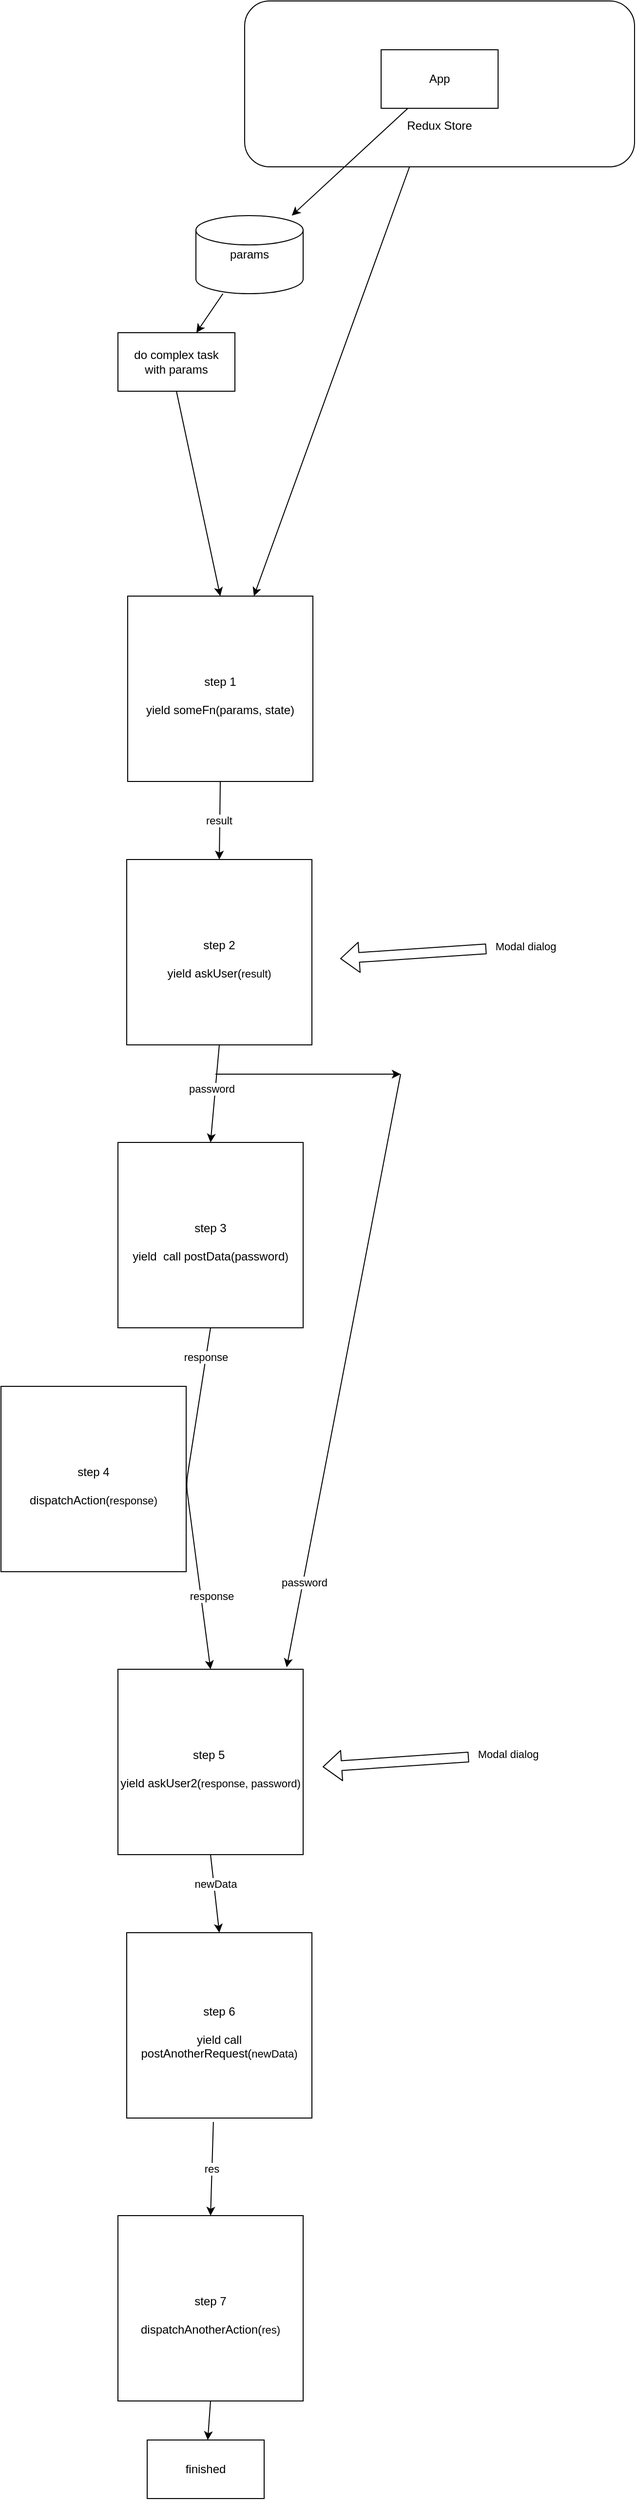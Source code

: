 <mxfile version="13.5.5" type="github">
  <diagram id="ll1BQwkAOmD08CVlKG9A" name="Page-1">
    <mxGraphModel dx="2008" dy="704" grid="1" gridSize="10" guides="1" tooltips="1" connect="1" arrows="1" fold="1" page="1" pageScale="1" pageWidth="827" pageHeight="1169" math="0" shadow="0">
      <root>
        <mxCell id="0" />
        <mxCell id="1" parent="0" />
        <mxCell id="WIp4-yLSJ7CVmImQep6d-4" value="&lt;br&gt;&lt;br&gt;&lt;br&gt;&lt;br&gt;&lt;br&gt;&lt;br&gt;Redux Store" style="rounded=1;whiteSpace=wrap;html=1;" vertex="1" parent="1">
          <mxGeometry x="220" y="30" width="400" height="170" as="geometry" />
        </mxCell>
        <mxCell id="WIp4-yLSJ7CVmImQep6d-3" value="App" style="rounded=0;whiteSpace=wrap;html=1;" vertex="1" parent="1">
          <mxGeometry x="360" y="80" width="120" height="60" as="geometry" />
        </mxCell>
        <mxCell id="WIp4-yLSJ7CVmImQep6d-6" value="" style="endArrow=classic;html=1;" edge="1" parent="1" source="WIp4-yLSJ7CVmImQep6d-9" target="WIp4-yLSJ7CVmImQep6d-7">
          <mxGeometry width="50" height="50" relative="1" as="geometry">
            <mxPoint x="390" y="340" as="sourcePoint" />
            <mxPoint x="160" y="280" as="targetPoint" />
          </mxGeometry>
        </mxCell>
        <mxCell id="WIp4-yLSJ7CVmImQep6d-7" value="do complex task&lt;br&gt;with params" style="rounded=0;whiteSpace=wrap;html=1;" vertex="1" parent="1">
          <mxGeometry x="90" y="370" width="120" height="60" as="geometry" />
        </mxCell>
        <mxCell id="WIp4-yLSJ7CVmImQep6d-9" value="params" style="shape=cylinder2;whiteSpace=wrap;html=1;boundedLbl=1;backgroundOutline=1;size=15;" vertex="1" parent="1">
          <mxGeometry x="170" y="250" width="110" height="80" as="geometry" />
        </mxCell>
        <mxCell id="WIp4-yLSJ7CVmImQep6d-10" value="" style="endArrow=classic;html=1;" edge="1" parent="1" source="WIp4-yLSJ7CVmImQep6d-3" target="WIp4-yLSJ7CVmImQep6d-9">
          <mxGeometry width="50" height="50" relative="1" as="geometry">
            <mxPoint x="392.069" y="140" as="sourcePoint" />
            <mxPoint x="177.931" y="370" as="targetPoint" />
          </mxGeometry>
        </mxCell>
        <mxCell id="WIp4-yLSJ7CVmImQep6d-13" value="" style="endArrow=classic;html=1;" edge="1" parent="1" source="WIp4-yLSJ7CVmImQep6d-4" target="WIp4-yLSJ7CVmImQep6d-17">
          <mxGeometry width="50" height="50" relative="1" as="geometry">
            <mxPoint x="390" y="550" as="sourcePoint" />
            <mxPoint x="320" y="500" as="targetPoint" />
          </mxGeometry>
        </mxCell>
        <mxCell id="WIp4-yLSJ7CVmImQep6d-14" value="" style="endArrow=classic;html=1;exitX=0.5;exitY=1;exitDx=0;exitDy=0;entryX=0.5;entryY=0;entryDx=0;entryDy=0;" edge="1" parent="1" source="WIp4-yLSJ7CVmImQep6d-7" target="WIp4-yLSJ7CVmImQep6d-17">
          <mxGeometry width="50" height="50" relative="1" as="geometry">
            <mxPoint x="390" y="460" as="sourcePoint" />
            <mxPoint x="130" y="500" as="targetPoint" />
          </mxGeometry>
        </mxCell>
        <mxCell id="WIp4-yLSJ7CVmImQep6d-17" value="&lt;br&gt;step 1&lt;br&gt;&lt;br&gt;yield someFn(params, state)" style="whiteSpace=wrap;html=1;aspect=fixed;" vertex="1" parent="1">
          <mxGeometry x="100" y="640" width="190" height="190" as="geometry" />
        </mxCell>
        <mxCell id="WIp4-yLSJ7CVmImQep6d-18" value="result&amp;nbsp;" style="endArrow=classic;html=1;exitX=0.5;exitY=1;exitDx=0;exitDy=0;entryX=0.5;entryY=0;entryDx=0;entryDy=0;" edge="1" parent="1" source="WIp4-yLSJ7CVmImQep6d-17" target="WIp4-yLSJ7CVmImQep6d-19">
          <mxGeometry width="50" height="50" relative="1" as="geometry">
            <mxPoint x="390" y="680" as="sourcePoint" />
            <mxPoint x="470" y="735" as="targetPoint" />
          </mxGeometry>
        </mxCell>
        <mxCell id="WIp4-yLSJ7CVmImQep6d-19" value="&lt;br&gt;step 2&lt;br&gt;&lt;br&gt;yield&amp;nbsp;askUser(&lt;span style=&quot;font-size: 11px ; background-color: rgb(255 , 255 , 255)&quot;&gt;result)&lt;/span&gt;" style="whiteSpace=wrap;html=1;aspect=fixed;" vertex="1" parent="1">
          <mxGeometry x="99" y="910" width="190" height="190" as="geometry" />
        </mxCell>
        <mxCell id="WIp4-yLSJ7CVmImQep6d-20" value="" style="endArrow=classic;html=1;exitX=0.5;exitY=1;exitDx=0;exitDy=0;entryX=0.5;entryY=0;entryDx=0;entryDy=0;" edge="1" parent="1" source="WIp4-yLSJ7CVmImQep6d-19" target="WIp4-yLSJ7CVmImQep6d-23">
          <mxGeometry width="50" height="50" relative="1" as="geometry">
            <mxPoint x="160" y="1170" as="sourcePoint" />
            <mxPoint x="194" y="1160" as="targetPoint" />
          </mxGeometry>
        </mxCell>
        <mxCell id="WIp4-yLSJ7CVmImQep6d-22" value="password" style="edgeLabel;html=1;align=center;verticalAlign=middle;resizable=0;points=[];" vertex="1" connectable="0" parent="WIp4-yLSJ7CVmImQep6d-20">
          <mxGeometry x="-0.1" relative="1" as="geometry">
            <mxPoint x="-4" as="offset" />
          </mxGeometry>
        </mxCell>
        <mxCell id="WIp4-yLSJ7CVmImQep6d-21" value="&lt;br&gt;step 5&amp;nbsp;&lt;br&gt;&lt;br&gt;yield&amp;nbsp;askUser2(&lt;span style=&quot;font-size: 11px ; background-color: rgb(255 , 255 , 255)&quot;&gt;response, password)&lt;/span&gt;" style="whiteSpace=wrap;html=1;aspect=fixed;" vertex="1" parent="1">
          <mxGeometry x="90" y="1740" width="190" height="190" as="geometry" />
        </mxCell>
        <mxCell id="WIp4-yLSJ7CVmImQep6d-23" value="&lt;br&gt;step 3&lt;br&gt;&lt;br&gt;yield&amp;nbsp; call postData(password&lt;span style=&quot;font-size: 11px ; background-color: rgb(255 , 255 , 255)&quot;&gt;)&lt;/span&gt;" style="whiteSpace=wrap;html=1;aspect=fixed;" vertex="1" parent="1">
          <mxGeometry x="90" y="1200" width="190" height="190" as="geometry" />
        </mxCell>
        <mxCell id="WIp4-yLSJ7CVmImQep6d-24" value="response" style="endArrow=classic;html=1;exitX=0.5;exitY=1;exitDx=0;exitDy=0;entryX=0.5;entryY=0;entryDx=0;entryDy=0;" edge="1" parent="1" source="WIp4-yLSJ7CVmImQep6d-23" target="WIp4-yLSJ7CVmImQep6d-21">
          <mxGeometry x="0.641" y="13" width="50" height="50" relative="1" as="geometry">
            <mxPoint x="380" y="1380" as="sourcePoint" />
            <mxPoint x="430" y="1330" as="targetPoint" />
            <Array as="points">
              <mxPoint x="160" y="1550" />
            </Array>
            <mxPoint x="-4" y="-10" as="offset" />
          </mxGeometry>
        </mxCell>
        <mxCell id="WIp4-yLSJ7CVmImQep6d-34" value="response" style="edgeLabel;html=1;align=center;verticalAlign=middle;resizable=0;points=[];" vertex="1" connectable="0" parent="WIp4-yLSJ7CVmImQep6d-24">
          <mxGeometry x="0.641" y="285" relative="1" as="geometry">
            <mxPoint x="-279.27" y="-219.78" as="offset" />
          </mxGeometry>
        </mxCell>
        <mxCell id="WIp4-yLSJ7CVmImQep6d-25" value="" style="endArrow=classic;html=1;" edge="1" parent="1">
          <mxGeometry width="50" height="50" relative="1" as="geometry">
            <mxPoint x="190" y="1130" as="sourcePoint" />
            <mxPoint x="380" y="1130" as="targetPoint" />
          </mxGeometry>
        </mxCell>
        <mxCell id="WIp4-yLSJ7CVmImQep6d-26" value="" style="endArrow=classic;html=1;entryX=0.911;entryY=-0.011;entryDx=0;entryDy=0;entryPerimeter=0;" edge="1" parent="1" target="WIp4-yLSJ7CVmImQep6d-21">
          <mxGeometry width="50" height="50" relative="1" as="geometry">
            <mxPoint x="380" y="1130" as="sourcePoint" />
            <mxPoint x="370" y="1390" as="targetPoint" />
          </mxGeometry>
        </mxCell>
        <mxCell id="WIp4-yLSJ7CVmImQep6d-27" value="password" style="edgeLabel;html=1;align=center;verticalAlign=middle;resizable=0;points=[];" vertex="1" connectable="0" parent="WIp4-yLSJ7CVmImQep6d-26">
          <mxGeometry x="0.714" y="1" relative="1" as="geometry">
            <mxPoint as="offset" />
          </mxGeometry>
        </mxCell>
        <mxCell id="WIp4-yLSJ7CVmImQep6d-28" value="" style="endArrow=classic;html=1;exitX=0.5;exitY=1;exitDx=0;exitDy=0;" edge="1" parent="1" source="WIp4-yLSJ7CVmImQep6d-30" target="WIp4-yLSJ7CVmImQep6d-29">
          <mxGeometry width="50" height="50" relative="1" as="geometry">
            <mxPoint x="380" y="1620" as="sourcePoint" />
            <mxPoint x="195" y="1690" as="targetPoint" />
          </mxGeometry>
        </mxCell>
        <mxCell id="WIp4-yLSJ7CVmImQep6d-29" value="finished" style="rounded=0;whiteSpace=wrap;html=1;" vertex="1" parent="1">
          <mxGeometry x="120" y="2530" width="120" height="60" as="geometry" />
        </mxCell>
        <mxCell id="WIp4-yLSJ7CVmImQep6d-30" value="&lt;br&gt;step 7&lt;br&gt;&lt;br&gt;dispatchAnotherAction(&lt;span style=&quot;font-size: 11px ; background-color: rgb(255 , 255 , 255)&quot;&gt;res&lt;/span&gt;&lt;span style=&quot;font-size: 11px ; background-color: rgb(255 , 255 , 255)&quot;&gt;)&lt;/span&gt;" style="whiteSpace=wrap;html=1;aspect=fixed;" vertex="1" parent="1">
          <mxGeometry x="90" y="2300" width="190" height="190" as="geometry" />
        </mxCell>
        <mxCell id="WIp4-yLSJ7CVmImQep6d-31" value="" style="endArrow=classic;html=1;exitX=0.5;exitY=1;exitDx=0;exitDy=0;entryX=0.5;entryY=0;entryDx=0;entryDy=0;" edge="1" parent="1" source="WIp4-yLSJ7CVmImQep6d-21" target="WIp4-yLSJ7CVmImQep6d-39">
          <mxGeometry width="50" height="50" relative="1" as="geometry">
            <mxPoint x="195" y="1630" as="sourcePoint" />
            <mxPoint x="195" y="1830" as="targetPoint" />
          </mxGeometry>
        </mxCell>
        <mxCell id="WIp4-yLSJ7CVmImQep6d-32" value="newData" style="edgeLabel;html=1;align=center;verticalAlign=middle;resizable=0;points=[];" vertex="1" connectable="0" parent="WIp4-yLSJ7CVmImQep6d-31">
          <mxGeometry x="-0.25" y="1" relative="1" as="geometry">
            <mxPoint as="offset" />
          </mxGeometry>
        </mxCell>
        <mxCell id="WIp4-yLSJ7CVmImQep6d-33" value="&lt;br&gt;step 4&lt;br&gt;&lt;br&gt;dispatchAction(&lt;span style=&quot;font-size: 11px ; background-color: rgb(255 , 255 , 255)&quot;&gt;response&lt;/span&gt;&lt;span style=&quot;font-size: 11px ; background-color: rgb(255 , 255 , 255)&quot;&gt;)&lt;/span&gt;" style="whiteSpace=wrap;html=1;aspect=fixed;" vertex="1" parent="1">
          <mxGeometry x="-30" y="1450" width="190" height="190" as="geometry" />
        </mxCell>
        <mxCell id="WIp4-yLSJ7CVmImQep6d-35" value="" style="shape=flexArrow;endArrow=classic;html=1;" edge="1" parent="1">
          <mxGeometry width="50" height="50" relative="1" as="geometry">
            <mxPoint x="468" y="1001.6" as="sourcePoint" />
            <mxPoint x="318" y="1011.6" as="targetPoint" />
            <Array as="points">
              <mxPoint x="468" y="1001.6" />
            </Array>
          </mxGeometry>
        </mxCell>
        <mxCell id="WIp4-yLSJ7CVmImQep6d-36" value="Modal dialog" style="edgeLabel;html=1;align=center;verticalAlign=middle;resizable=0;points=[];" vertex="1" connectable="0" parent="WIp4-yLSJ7CVmImQep6d-35">
          <mxGeometry x="-0.843" y="-4" relative="1" as="geometry">
            <mxPoint x="52.24" as="offset" />
          </mxGeometry>
        </mxCell>
        <mxCell id="WIp4-yLSJ7CVmImQep6d-37" value="" style="shape=flexArrow;endArrow=classic;html=1;" edge="1" parent="1">
          <mxGeometry width="50" height="50" relative="1" as="geometry">
            <mxPoint x="450" y="1830" as="sourcePoint" />
            <mxPoint x="300" y="1840" as="targetPoint" />
            <Array as="points">
              <mxPoint x="450" y="1830" />
            </Array>
          </mxGeometry>
        </mxCell>
        <mxCell id="WIp4-yLSJ7CVmImQep6d-38" value="Modal dialog" style="edgeLabel;html=1;align=center;verticalAlign=middle;resizable=0;points=[];" vertex="1" connectable="0" parent="WIp4-yLSJ7CVmImQep6d-37">
          <mxGeometry x="-0.843" y="-4" relative="1" as="geometry">
            <mxPoint x="52.24" as="offset" />
          </mxGeometry>
        </mxCell>
        <mxCell id="WIp4-yLSJ7CVmImQep6d-39" value="&lt;br&gt;step 6&lt;br&gt;&lt;br&gt;yield call postAnotherRequest(&lt;span style=&quot;font-size: 11px ; background-color: rgb(255 , 255 , 255)&quot;&gt;newData&lt;/span&gt;&lt;span style=&quot;font-size: 11px ; background-color: rgb(255 , 255 , 255)&quot;&gt;)&lt;/span&gt;" style="whiteSpace=wrap;html=1;aspect=fixed;" vertex="1" parent="1">
          <mxGeometry x="99" y="2010" width="190" height="190" as="geometry" />
        </mxCell>
        <mxCell id="WIp4-yLSJ7CVmImQep6d-40" value="res" style="endArrow=classic;html=1;exitX=0.468;exitY=1.021;exitDx=0;exitDy=0;exitPerimeter=0;entryX=0.5;entryY=0;entryDx=0;entryDy=0;" edge="1" parent="1" source="WIp4-yLSJ7CVmImQep6d-39" target="WIp4-yLSJ7CVmImQep6d-30">
          <mxGeometry width="50" height="50" relative="1" as="geometry">
            <mxPoint x="380" y="2320" as="sourcePoint" />
            <mxPoint x="430" y="2270" as="targetPoint" />
          </mxGeometry>
        </mxCell>
      </root>
    </mxGraphModel>
  </diagram>
</mxfile>
